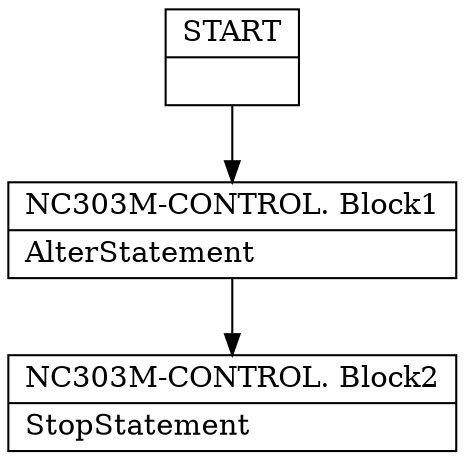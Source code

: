 digraph Cfg {
node [
shape = "record"
]

edge [
arrowtail = "empty"
]
Block0 [
label = "{START|}"
]
Block1 [
label = "{NC303M-CONTROL. Block1|AlterStatement\l}"
]
Block2 [
label = "{NC303M-CONTROL. Block2|StopStatement\l}"
]
Block0 -> Block1
Block1 -> Block2

}
